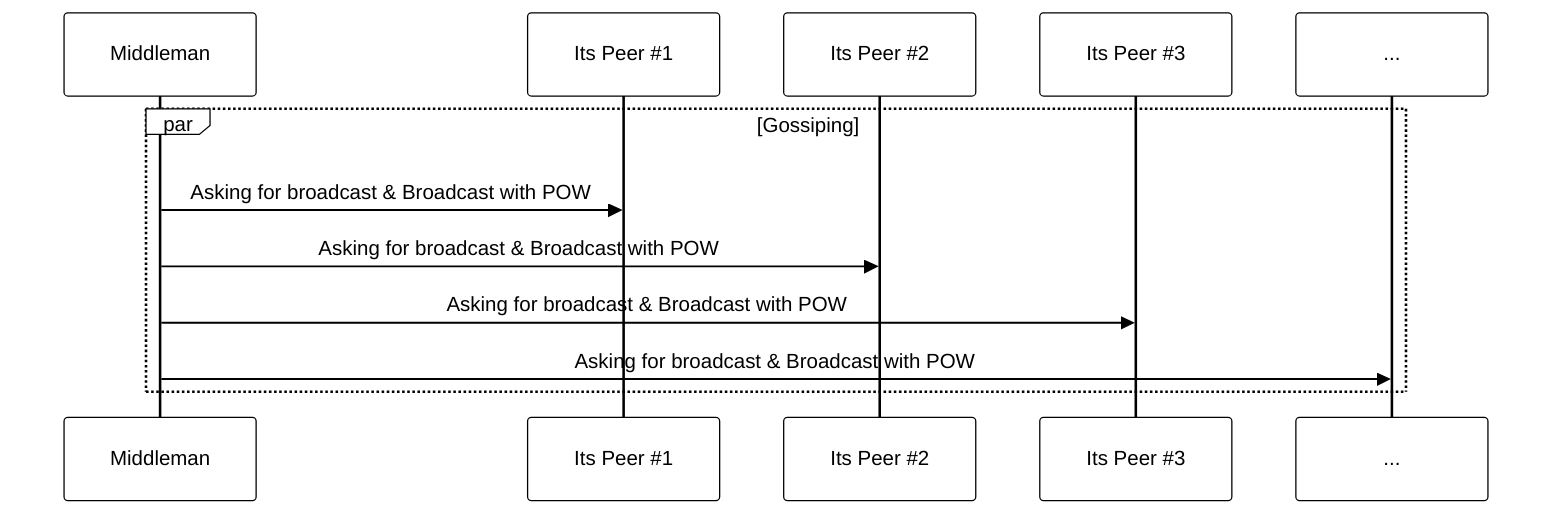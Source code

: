%%{
  init: {
    'theme': 'base',
    'themeVariables': {
      'primaryColor': '#FFFFFF',
      'primaryTextColor': '#000',
      'primaryBorderColor': '#000',
      'lineColor': '#000',
      'secondaryColor': '#000',
      'tertiaryColor': '#000'
    }
  }
}%%
sequenceDiagram
par Gossiping
    Middleman->>Its Peer #1: Asking for broadcast & Broadcast with POW
    Middleman->>Its Peer #2: Asking for broadcast & Broadcast with POW
    Middleman->>Its Peer #3: Asking for broadcast & Broadcast with POW
    Middleman->>...:Asking for broadcast & Broadcast with POW
end